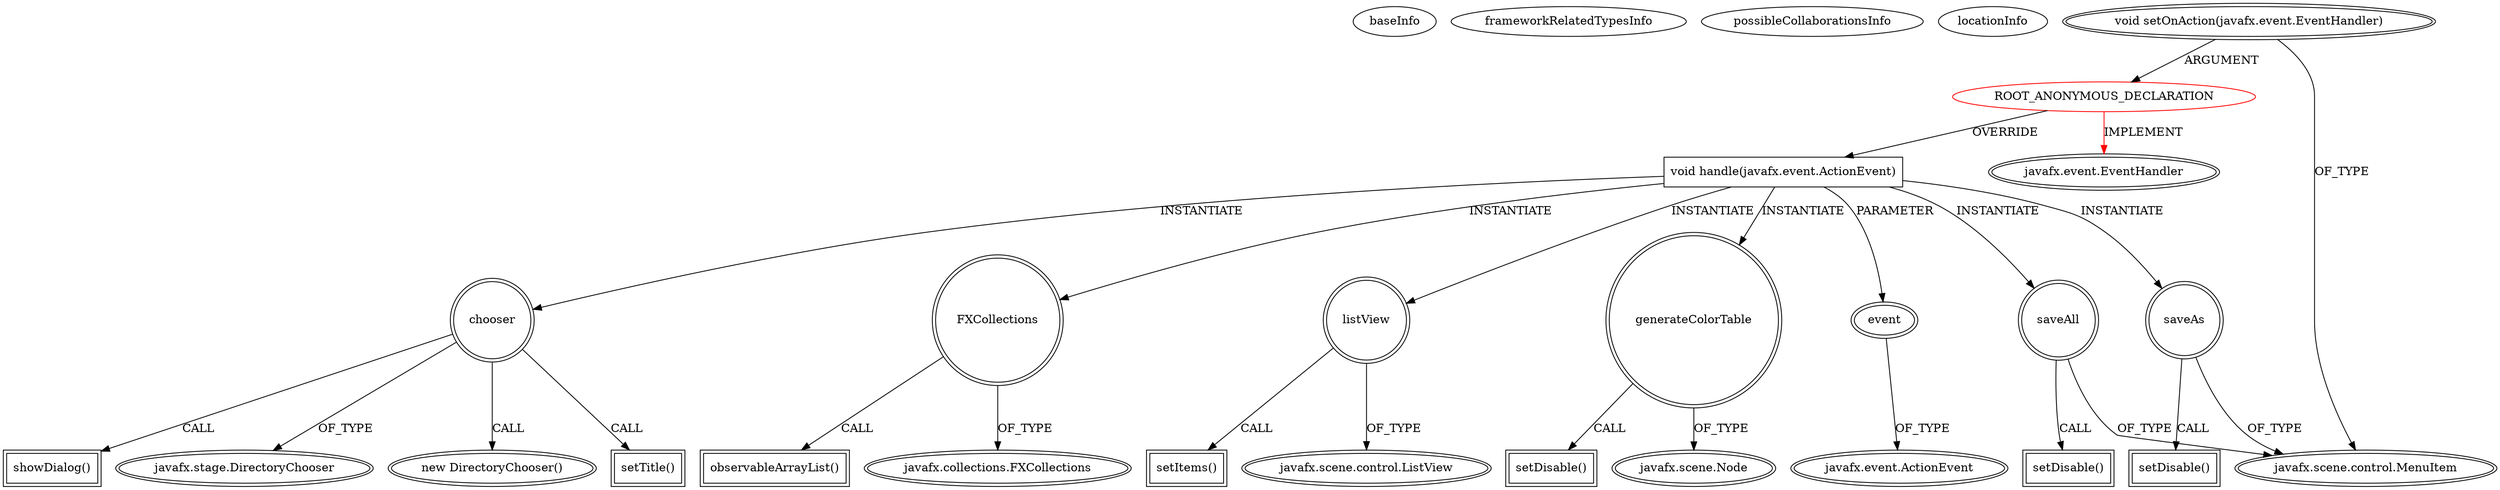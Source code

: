 digraph {
baseInfo[graphId=4938,category="extension_graph",isAnonymous=true,possibleRelation=false]
frameworkRelatedTypesInfo[0="javafx.event.EventHandler"]
possibleCollaborationsInfo[]
locationInfo[projectName="zvakanaka-bitbit",filePath="/zvakanaka-bitbit/bitbit-master/src/bitbit/BitBit.java",contextSignature="void setupFileBoxes(javafx.stage.Stage)",graphId="4938"]
0[label="ROOT_ANONYMOUS_DECLARATION",vertexType="ROOT_ANONYMOUS_DECLARATION",isFrameworkType=false,color=red]
1[label="javafx.event.EventHandler",vertexType="FRAMEWORK_INTERFACE_TYPE",isFrameworkType=true,peripheries=2]
2[label="void setOnAction(javafx.event.EventHandler)",vertexType="OUTSIDE_CALL",isFrameworkType=true,peripheries=2]
3[label="javafx.scene.control.MenuItem",vertexType="FRAMEWORK_CLASS_TYPE",isFrameworkType=true,peripheries=2]
4[label="void handle(javafx.event.ActionEvent)",vertexType="OVERRIDING_METHOD_DECLARATION",isFrameworkType=false,shape=box]
5[label="event",vertexType="PARAMETER_DECLARATION",isFrameworkType=true,peripheries=2]
6[label="javafx.event.ActionEvent",vertexType="FRAMEWORK_CLASS_TYPE",isFrameworkType=true,peripheries=2]
8[label="chooser",vertexType="VARIABLE_EXPRESION",isFrameworkType=true,peripheries=2,shape=circle]
9[label="javafx.stage.DirectoryChooser",vertexType="FRAMEWORK_CLASS_TYPE",isFrameworkType=true,peripheries=2]
7[label="new DirectoryChooser()",vertexType="CONSTRUCTOR_CALL",isFrameworkType=true,peripheries=2]
11[label="setTitle()",vertexType="INSIDE_CALL",isFrameworkType=true,peripheries=2,shape=box]
13[label="showDialog()",vertexType="INSIDE_CALL",isFrameworkType=true,peripheries=2,shape=box]
14[label="FXCollections",vertexType="VARIABLE_EXPRESION",isFrameworkType=true,peripheries=2,shape=circle]
16[label="javafx.collections.FXCollections",vertexType="FRAMEWORK_CLASS_TYPE",isFrameworkType=true,peripheries=2]
15[label="observableArrayList()",vertexType="INSIDE_CALL",isFrameworkType=true,peripheries=2,shape=box]
17[label="listView",vertexType="VARIABLE_EXPRESION",isFrameworkType=true,peripheries=2,shape=circle]
19[label="javafx.scene.control.ListView",vertexType="FRAMEWORK_CLASS_TYPE",isFrameworkType=true,peripheries=2]
18[label="setItems()",vertexType="INSIDE_CALL",isFrameworkType=true,peripheries=2,shape=box]
20[label="generateColorTable",vertexType="VARIABLE_EXPRESION",isFrameworkType=true,peripheries=2,shape=circle]
22[label="javafx.scene.Node",vertexType="FRAMEWORK_CLASS_TYPE",isFrameworkType=true,peripheries=2]
21[label="setDisable()",vertexType="INSIDE_CALL",isFrameworkType=true,peripheries=2,shape=box]
23[label="saveAs",vertexType="VARIABLE_EXPRESION",isFrameworkType=true,peripheries=2,shape=circle]
24[label="setDisable()",vertexType="INSIDE_CALL",isFrameworkType=true,peripheries=2,shape=box]
26[label="saveAll",vertexType="VARIABLE_EXPRESION",isFrameworkType=true,peripheries=2,shape=circle]
27[label="setDisable()",vertexType="INSIDE_CALL",isFrameworkType=true,peripheries=2,shape=box]
0->1[label="IMPLEMENT",color=red]
2->0[label="ARGUMENT"]
2->3[label="OF_TYPE"]
0->4[label="OVERRIDE"]
5->6[label="OF_TYPE"]
4->5[label="PARAMETER"]
4->8[label="INSTANTIATE"]
8->9[label="OF_TYPE"]
8->7[label="CALL"]
8->11[label="CALL"]
8->13[label="CALL"]
4->14[label="INSTANTIATE"]
14->16[label="OF_TYPE"]
14->15[label="CALL"]
4->17[label="INSTANTIATE"]
17->19[label="OF_TYPE"]
17->18[label="CALL"]
4->20[label="INSTANTIATE"]
20->22[label="OF_TYPE"]
20->21[label="CALL"]
4->23[label="INSTANTIATE"]
23->3[label="OF_TYPE"]
23->24[label="CALL"]
4->26[label="INSTANTIATE"]
26->3[label="OF_TYPE"]
26->27[label="CALL"]
}
